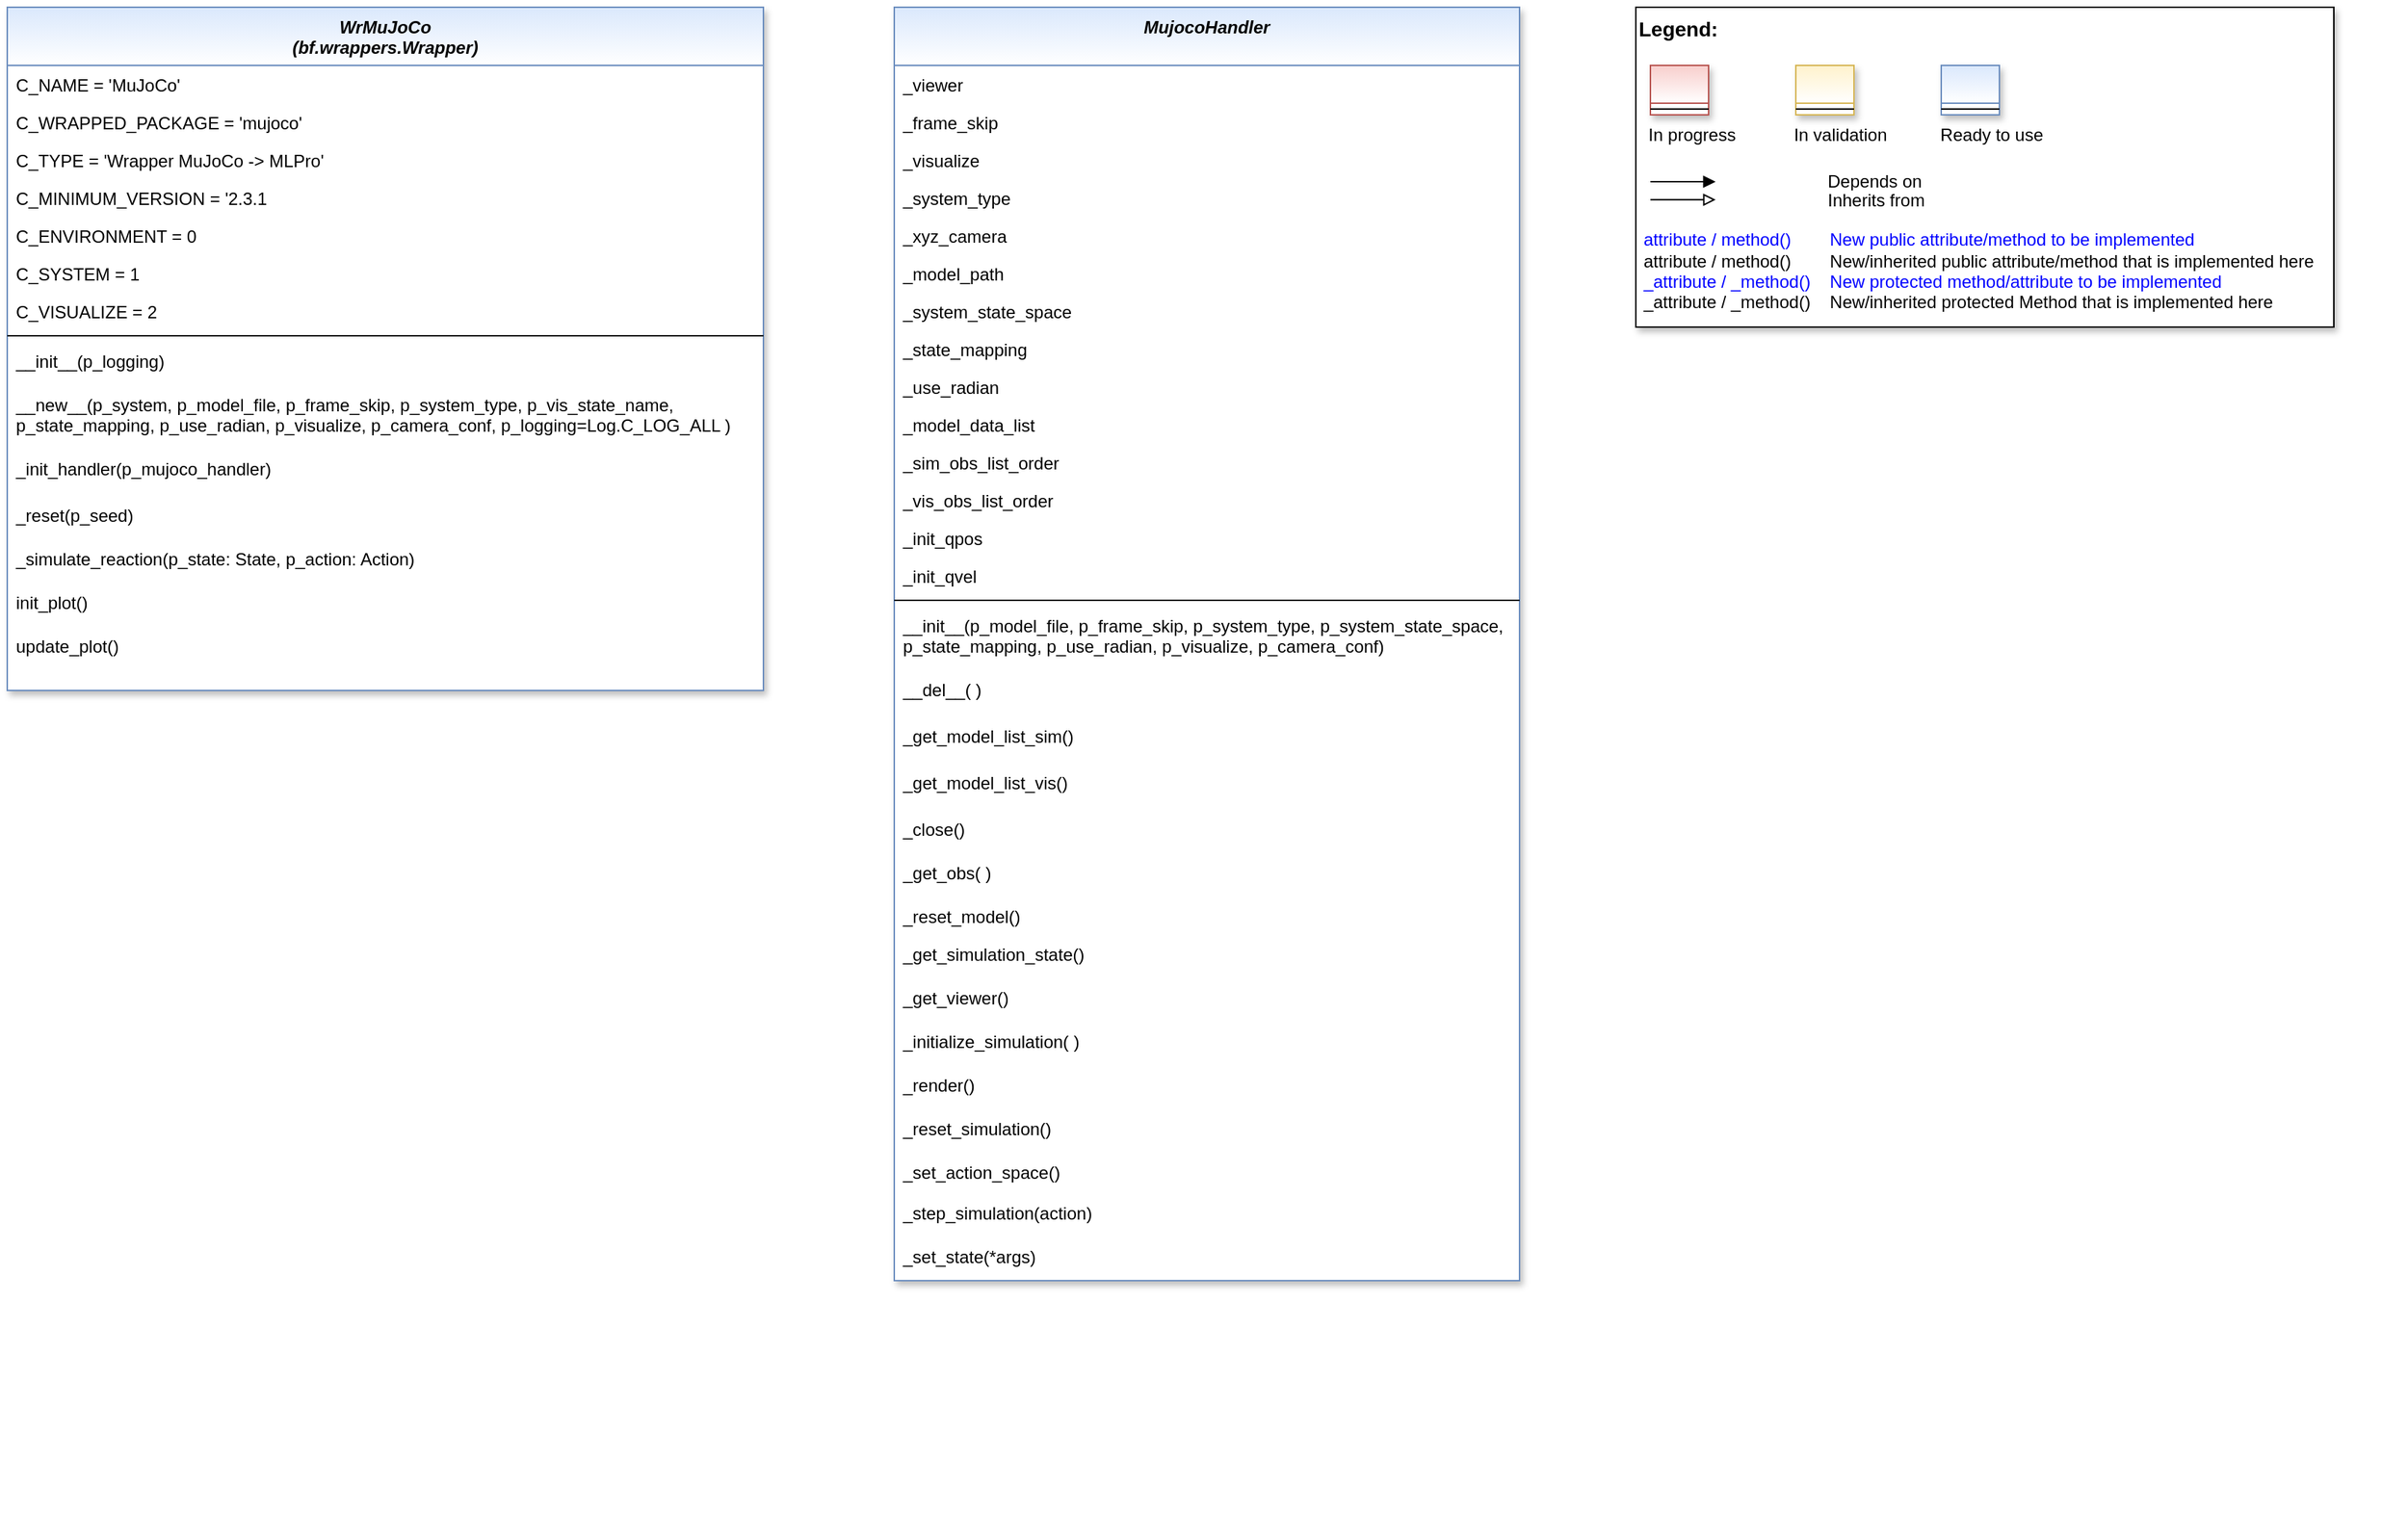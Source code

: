 <mxfile version="20.7.4" type="device"><diagram id="C5RBs43oDa-KdzZeNtuy" name="Page-1"><mxGraphModel dx="1710" dy="1240" grid="1" gridSize="10" guides="1" tooltips="1" connect="1" arrows="1" fold="1" page="1" pageScale="1" pageWidth="2336" pageHeight="1654" math="0" shadow="0"><root><mxCell id="WIyWlLk6GJQsqaUBKTNV-0"/><mxCell id="WIyWlLk6GJQsqaUBKTNV-1" parent="WIyWlLk6GJQsqaUBKTNV-0"/><mxCell id="dl7jBH0QpKdt2L9IKGmV-13" value="WrMuJoCo&#10;(bf.wrappers.Wrapper)" style="swimlane;fontStyle=3;align=center;verticalAlign=top;childLayout=stackLayout;horizontal=1;startSize=40;horizontalStack=0;resizeParent=1;resizeLast=0;collapsible=1;marginBottom=0;rounded=0;shadow=1;strokeWidth=1;fillColor=#dae8fc;strokeColor=#6c8ebf;gradientColor=#ffffff;swimlaneFillColor=#ffffff;" parent="WIyWlLk6GJQsqaUBKTNV-1" vertex="1"><mxGeometry x="370" y="50" width="520" height="470" as="geometry"><mxRectangle x="230" y="140" width="160" height="26" as="alternateBounds"/></mxGeometry></mxCell><mxCell id="dl7jBH0QpKdt2L9IKGmV-24" value="C_NAME = 'MuJoCo'" style="text;align=left;verticalAlign=top;spacingLeft=4;spacingRight=4;overflow=hidden;rotatable=0;points=[[0,0.5],[1,0.5]];portConstraint=eastwest;" parent="dl7jBH0QpKdt2L9IKGmV-13" vertex="1"><mxGeometry y="40" width="520" height="26" as="geometry"/></mxCell><mxCell id="dl7jBH0QpKdt2L9IKGmV-25" value="C_WRAPPED_PACKAGE = 'mujoco'" style="text;align=left;verticalAlign=top;spacingLeft=4;spacingRight=4;overflow=hidden;rotatable=0;points=[[0,0.5],[1,0.5]];portConstraint=eastwest;" parent="dl7jBH0QpKdt2L9IKGmV-13" vertex="1"><mxGeometry y="66" width="520" height="26" as="geometry"/></mxCell><mxCell id="Q9kL15b_nmazm_Xh1AIU-0" value="C_TYPE = 'Wrapper MuJoCo -&gt; MLPro'" style="text;align=left;verticalAlign=top;spacingLeft=4;spacingRight=4;overflow=hidden;rotatable=0;points=[[0,0.5],[1,0.5]];portConstraint=eastwest;" parent="dl7jBH0QpKdt2L9IKGmV-13" vertex="1"><mxGeometry y="92" width="520" height="26" as="geometry"/></mxCell><object label="C_MINIMUM_VERSION = '2.3.1" a="" id="C5m0PMtwERqMIWu5-DIf-0"><mxCell style="text;align=left;verticalAlign=top;spacingLeft=4;spacingRight=4;overflow=hidden;rotatable=0;points=[[0,0.5],[1,0.5]];portConstraint=eastwest;" parent="dl7jBH0QpKdt2L9IKGmV-13" vertex="1"><mxGeometry y="118" width="520" height="26" as="geometry"/></mxCell></object><object label="C_ENVIRONMENT = 0" a="" id="C5m0PMtwERqMIWu5-DIf-3"><mxCell style="text;align=left;verticalAlign=top;spacingLeft=4;spacingRight=4;overflow=hidden;rotatable=0;points=[[0,0.5],[1,0.5]];portConstraint=eastwest;" parent="dl7jBH0QpKdt2L9IKGmV-13" vertex="1"><mxGeometry y="144" width="520" height="26" as="geometry"/></mxCell></object><object label="C_SYSTEM = 1" a="" id="C5m0PMtwERqMIWu5-DIf-5"><mxCell style="text;align=left;verticalAlign=top;spacingLeft=4;spacingRight=4;overflow=hidden;rotatable=0;points=[[0,0.5],[1,0.5]];portConstraint=eastwest;" parent="dl7jBH0QpKdt2L9IKGmV-13" vertex="1"><mxGeometry y="170" width="520" height="26" as="geometry"/></mxCell></object><object label="C_VISUALIZE = 2" a="" id="C5m0PMtwERqMIWu5-DIf-7"><mxCell style="text;align=left;verticalAlign=top;spacingLeft=4;spacingRight=4;overflow=hidden;rotatable=0;points=[[0,0.5],[1,0.5]];portConstraint=eastwest;" parent="dl7jBH0QpKdt2L9IKGmV-13" vertex="1"><mxGeometry y="196" width="520" height="26" as="geometry"/></mxCell></object><mxCell id="dl7jBH0QpKdt2L9IKGmV-20" value="" style="line;html=1;strokeWidth=1;align=left;verticalAlign=middle;spacingTop=-1;spacingLeft=3;spacingRight=3;rotatable=0;labelPosition=right;points=[];portConstraint=eastwest;" parent="dl7jBH0QpKdt2L9IKGmV-13" vertex="1"><mxGeometry y="222" width="520" height="8" as="geometry"/></mxCell><mxCell id="8Bql8sEZpNtFhGfMVDqr-0" value="__init__(p_logging)" style="text;align=left;verticalAlign=top;spacingLeft=4;spacingRight=4;overflow=hidden;rotatable=0;points=[[0,0.5],[1,0.5]];portConstraint=eastwest;" vertex="1" parent="dl7jBH0QpKdt2L9IKGmV-13"><mxGeometry y="230" width="520" height="30" as="geometry"/></mxCell><mxCell id="dl7jBH0QpKdt2L9IKGmV-21" value="__new__(p_system, p_model_file, p_frame_skip, p_system_type, p_vis_state_name,&#10;p_state_mapping, p_use_radian, p_visualize, p_camera_conf, p_logging=Log.C_LOG_ALL )" style="text;align=left;verticalAlign=top;spacingLeft=4;spacingRight=4;overflow=hidden;rotatable=0;points=[[0,0.5],[1,0.5]];portConstraint=eastwest;" parent="dl7jBH0QpKdt2L9IKGmV-13" vertex="1"><mxGeometry y="260" width="520" height="44" as="geometry"/></mxCell><mxCell id="C5m0PMtwERqMIWu5-DIf-11" value="_init_handler(p_mujoco_handler)" style="text;align=left;verticalAlign=top;spacingLeft=4;spacingRight=4;overflow=hidden;rotatable=0;points=[[0,0.5],[1,0.5]];portConstraint=eastwest;" parent="dl7jBH0QpKdt2L9IKGmV-13" vertex="1"><mxGeometry y="304" width="520" height="32" as="geometry"/></mxCell><mxCell id="C5m0PMtwERqMIWu5-DIf-15" value="_reset(p_seed)" style="text;align=left;verticalAlign=top;spacingLeft=4;spacingRight=4;overflow=hidden;rotatable=0;points=[[0,0.5],[1,0.5]];portConstraint=eastwest;" parent="dl7jBH0QpKdt2L9IKGmV-13" vertex="1"><mxGeometry y="336" width="520" height="30" as="geometry"/></mxCell><mxCell id="C5m0PMtwERqMIWu5-DIf-10" value="_simulate_reaction(p_state: State, p_action: Action)" style="text;align=left;verticalAlign=top;spacingLeft=4;spacingRight=4;overflow=hidden;rotatable=0;points=[[0,0.5],[1,0.5]];portConstraint=eastwest;" parent="dl7jBH0QpKdt2L9IKGmV-13" vertex="1"><mxGeometry y="366" width="520" height="30" as="geometry"/></mxCell><mxCell id="C5m0PMtwERqMIWu5-DIf-9" value="init_plot()" style="text;align=left;verticalAlign=top;spacingLeft=4;spacingRight=4;overflow=hidden;rotatable=0;points=[[0,0.5],[1,0.5]];portConstraint=eastwest;" parent="dl7jBH0QpKdt2L9IKGmV-13" vertex="1"><mxGeometry y="396" width="520" height="30" as="geometry"/></mxCell><mxCell id="8Bql8sEZpNtFhGfMVDqr-26" value="update_plot()" style="text;align=left;verticalAlign=top;spacingLeft=4;spacingRight=4;overflow=hidden;rotatable=0;points=[[0,0.5],[1,0.5]];portConstraint=eastwest;" vertex="1" parent="dl7jBH0QpKdt2L9IKGmV-13"><mxGeometry y="426" width="520" height="30" as="geometry"/></mxCell><mxCell id="4z1ZA7iLyQSW-nbc1bQL-4" value="" style="group" parent="WIyWlLk6GJQsqaUBKTNV-1" vertex="1" connectable="0"><mxGeometry x="1490" y="50" width="530" height="1050" as="geometry"/></mxCell><mxCell id="4z1ZA7iLyQSW-nbc1bQL-5" value="&lt;font color=&quot;#000000&quot; size=&quot;1&quot;&gt;&lt;b style=&quot;font-size: 14px&quot;&gt;Legend:&lt;br&gt;&lt;/b&gt;&lt;/font&gt;&lt;br&gt;&lt;br&gt;&lt;br&gt;&lt;font color=&quot;#0000ff&quot; style=&quot;font-size: 6px&quot;&gt;&lt;br&gt;&lt;/font&gt;&lt;span style=&quot;color: rgb(0 , 0 , 0)&quot;&gt;&lt;font style=&quot;font-size: 4px&quot;&gt;&amp;nbsp; &amp;nbsp;&lt;/font&gt;&amp;nbsp;In progress&amp;nbsp; &amp;nbsp; &amp;nbsp; &amp;nbsp; &amp;nbsp; &amp;nbsp; In validation&amp;nbsp; &amp;nbsp; &amp;nbsp; &amp;nbsp; &amp;nbsp; &amp;nbsp;Ready to use&lt;/span&gt;&lt;font color=&quot;#000000&quot;&gt;&amp;nbsp;&lt;br&gt;&lt;/font&gt;&lt;font color=&quot;#0000ff&quot;&gt;&lt;br&gt;&lt;br&gt;&lt;br&gt;&lt;br&gt;&amp;nbsp;attribute / method()&amp;nbsp; &amp;nbsp; &amp;nbsp; &amp;nbsp; New public attribute/method to be implemented&lt;/font&gt;&lt;br&gt;&lt;font color=&quot;#000000&quot;&gt;&amp;nbsp;&lt;/font&gt;&lt;font color=&quot;#000000&quot;&gt;attribute / method()&lt;span&gt;&#9;&lt;/span&gt;&amp;nbsp; &amp;nbsp; &amp;nbsp; &amp;nbsp;New/inherited public attribute/method that is implemented here&lt;br&gt;&lt;/font&gt;&lt;font color=&quot;#0000ff&quot;&gt;&amp;nbsp;_attribute /&amp;nbsp;&lt;/font&gt;&lt;font color=&quot;#0000ff&quot;&gt;_method()&amp;nbsp; &amp;nbsp; New protected method/attribute to be implemented&lt;/font&gt;&lt;br&gt;&lt;font color=&quot;#000000&quot;&gt;&amp;nbsp;_attribute / _method()&amp;nbsp; &amp;nbsp; New/inherited protected Method that is implemented here&lt;br&gt;&lt;/font&gt;&lt;font color=&quot;#000000&quot;&gt;&lt;br&gt;&lt;br&gt;&lt;br&gt;&lt;br&gt;&lt;br&gt;&lt;/font&gt;" style="text;html=1;align=left;verticalAlign=top;whiteSpace=wrap;rounded=0;fontColor=#006600;strokeColor=#000000;shadow=1;fillColor=#ffffff;" parent="4z1ZA7iLyQSW-nbc1bQL-4" vertex="1"><mxGeometry width="480" height="220" as="geometry"/></mxCell><mxCell id="4z1ZA7iLyQSW-nbc1bQL-6" value="Depends on" style="endArrow=block;html=1;labelPosition=right;verticalLabelPosition=middle;align=left;verticalAlign=middle;endFill=1;fontSize=12;" parent="4z1ZA7iLyQSW-nbc1bQL-4" edge="1"><mxGeometry x="-1590" y="-2180" width="50" height="50" as="geometry"><mxPoint x="10.0" y="120.003" as="sourcePoint"/><mxPoint x="54.848" y="120.003" as="targetPoint"/><mxPoint x="98" as="offset"/><Array as="points"><mxPoint x="30" y="120"/></Array></mxGeometry></mxCell><mxCell id="4z1ZA7iLyQSW-nbc1bQL-7" value="Inherits from" style="endArrow=block;html=1;labelPosition=right;verticalLabelPosition=middle;align=left;verticalAlign=middle;endFill=0;fontSize=12;" parent="4z1ZA7iLyQSW-nbc1bQL-4" edge="1"><mxGeometry x="-1590" y="-2180" width="50" height="50" as="geometry"><mxPoint x="10.0" y="132.385" as="sourcePoint"/><mxPoint x="54.848" y="132.385" as="targetPoint"/><mxPoint x="98" y="1" as="offset"/></mxGeometry></mxCell><mxCell id="4z1ZA7iLyQSW-nbc1bQL-8" value="" style="swimlane;fontStyle=3;align=center;verticalAlign=top;childLayout=stackLayout;horizontal=1;startSize=26;horizontalStack=0;resizeParent=1;resizeLast=0;collapsible=1;marginBottom=0;rounded=0;shadow=1;strokeWidth=1;fillColor=#f8cecc;strokeColor=#b85450;gradientColor=#ffffff;swimlaneFillColor=#ffffff;" parent="4z1ZA7iLyQSW-nbc1bQL-4" vertex="1"><mxGeometry x="10" y="40" width="40" height="34" as="geometry"><mxRectangle x="230" y="140" width="160" height="26" as="alternateBounds"/></mxGeometry></mxCell><mxCell id="4z1ZA7iLyQSW-nbc1bQL-9" value="" style="line;html=1;strokeWidth=1;align=left;verticalAlign=middle;spacingTop=-1;spacingLeft=3;spacingRight=3;rotatable=0;labelPosition=right;points=[];portConstraint=eastwest;" parent="4z1ZA7iLyQSW-nbc1bQL-8" vertex="1"><mxGeometry y="26" width="40" height="8" as="geometry"/></mxCell><mxCell id="4z1ZA7iLyQSW-nbc1bQL-10" value="" style="swimlane;fontStyle=3;align=center;verticalAlign=top;childLayout=stackLayout;horizontal=1;startSize=26;horizontalStack=0;resizeParent=1;resizeLast=0;collapsible=1;marginBottom=0;rounded=0;shadow=1;strokeWidth=1;fillColor=#fff2cc;strokeColor=#d6b656;gradientColor=#ffffff;swimlaneFillColor=#ffffff;" parent="4z1ZA7iLyQSW-nbc1bQL-4" vertex="1"><mxGeometry x="110" y="40" width="40" height="34" as="geometry"><mxRectangle x="230" y="140" width="160" height="26" as="alternateBounds"/></mxGeometry></mxCell><mxCell id="4z1ZA7iLyQSW-nbc1bQL-11" value="" style="line;html=1;strokeWidth=1;align=left;verticalAlign=middle;spacingTop=-1;spacingLeft=3;spacingRight=3;rotatable=0;labelPosition=right;points=[];portConstraint=eastwest;" parent="4z1ZA7iLyQSW-nbc1bQL-10" vertex="1"><mxGeometry y="26" width="40" height="8" as="geometry"/></mxCell><mxCell id="4z1ZA7iLyQSW-nbc1bQL-12" value="" style="swimlane;fontStyle=3;align=center;verticalAlign=top;childLayout=stackLayout;horizontal=1;startSize=26;horizontalStack=0;resizeParent=1;resizeLast=0;collapsible=1;marginBottom=0;rounded=0;shadow=1;strokeWidth=1;fillColor=#dae8fc;strokeColor=#6c8ebf;gradientColor=#ffffff;swimlaneFillColor=#ffffff;" parent="4z1ZA7iLyQSW-nbc1bQL-4" vertex="1"><mxGeometry x="210" y="40" width="40" height="34" as="geometry"><mxRectangle x="230" y="140" width="160" height="26" as="alternateBounds"/></mxGeometry></mxCell><mxCell id="4z1ZA7iLyQSW-nbc1bQL-13" value="" style="line;html=1;strokeWidth=1;align=left;verticalAlign=middle;spacingTop=-1;spacingLeft=3;spacingRight=3;rotatable=0;labelPosition=right;points=[];portConstraint=eastwest;" parent="4z1ZA7iLyQSW-nbc1bQL-12" vertex="1"><mxGeometry y="26" width="40" height="8" as="geometry"/></mxCell><mxCell id="8Bql8sEZpNtFhGfMVDqr-1" value="MujocoHandler" style="swimlane;fontStyle=3;align=center;verticalAlign=top;childLayout=stackLayout;horizontal=1;startSize=40;horizontalStack=0;resizeParent=1;resizeLast=0;collapsible=1;marginBottom=0;rounded=0;shadow=1;strokeWidth=1;fillColor=#dae8fc;strokeColor=#6c8ebf;gradientColor=#ffffff;swimlaneFillColor=#ffffff;" vertex="1" parent="WIyWlLk6GJQsqaUBKTNV-1"><mxGeometry x="980" y="50" width="430" height="876" as="geometry"><mxRectangle x="230" y="140" width="160" height="26" as="alternateBounds"/></mxGeometry></mxCell><mxCell id="8Bql8sEZpNtFhGfMVDqr-2" value="_viewer" style="text;align=left;verticalAlign=top;spacingLeft=4;spacingRight=4;overflow=hidden;rotatable=0;points=[[0,0.5],[1,0.5]];portConstraint=eastwest;" vertex="1" parent="8Bql8sEZpNtFhGfMVDqr-1"><mxGeometry y="40" width="430" height="26" as="geometry"/></mxCell><mxCell id="8Bql8sEZpNtFhGfMVDqr-30" value="_frame_skip" style="text;align=left;verticalAlign=top;spacingLeft=4;spacingRight=4;overflow=hidden;rotatable=0;points=[[0,0.5],[1,0.5]];portConstraint=eastwest;" vertex="1" parent="8Bql8sEZpNtFhGfMVDqr-1"><mxGeometry y="66" width="430" height="26" as="geometry"/></mxCell><mxCell id="8Bql8sEZpNtFhGfMVDqr-31" value="_visualize" style="text;align=left;verticalAlign=top;spacingLeft=4;spacingRight=4;overflow=hidden;rotatable=0;points=[[0,0.5],[1,0.5]];portConstraint=eastwest;" vertex="1" parent="8Bql8sEZpNtFhGfMVDqr-1"><mxGeometry y="92" width="430" height="26" as="geometry"/></mxCell><mxCell id="8Bql8sEZpNtFhGfMVDqr-32" value="_system_type" style="text;align=left;verticalAlign=top;spacingLeft=4;spacingRight=4;overflow=hidden;rotatable=0;points=[[0,0.5],[1,0.5]];portConstraint=eastwest;" vertex="1" parent="8Bql8sEZpNtFhGfMVDqr-1"><mxGeometry y="118" width="430" height="26" as="geometry"/></mxCell><mxCell id="8Bql8sEZpNtFhGfMVDqr-36" value="_xyz_camera" style="text;align=left;verticalAlign=top;spacingLeft=4;spacingRight=4;overflow=hidden;rotatable=0;points=[[0,0.5],[1,0.5]];portConstraint=eastwest;" vertex="1" parent="8Bql8sEZpNtFhGfMVDqr-1"><mxGeometry y="144" width="430" height="26" as="geometry"/></mxCell><mxCell id="8Bql8sEZpNtFhGfMVDqr-35" value="_model_path" style="text;align=left;verticalAlign=top;spacingLeft=4;spacingRight=4;overflow=hidden;rotatable=0;points=[[0,0.5],[1,0.5]];portConstraint=eastwest;" vertex="1" parent="8Bql8sEZpNtFhGfMVDqr-1"><mxGeometry y="170" width="430" height="26" as="geometry"/></mxCell><mxCell id="8Bql8sEZpNtFhGfMVDqr-34" value="_system_state_space" style="text;align=left;verticalAlign=top;spacingLeft=4;spacingRight=4;overflow=hidden;rotatable=0;points=[[0,0.5],[1,0.5]];portConstraint=eastwest;" vertex="1" parent="8Bql8sEZpNtFhGfMVDqr-1"><mxGeometry y="196" width="430" height="26" as="geometry"/></mxCell><mxCell id="8Bql8sEZpNtFhGfMVDqr-33" value="_state_mapping" style="text;align=left;verticalAlign=top;spacingLeft=4;spacingRight=4;overflow=hidden;rotatable=0;points=[[0,0.5],[1,0.5]];portConstraint=eastwest;" vertex="1" parent="8Bql8sEZpNtFhGfMVDqr-1"><mxGeometry y="222" width="430" height="26" as="geometry"/></mxCell><mxCell id="8Bql8sEZpNtFhGfMVDqr-42" value="_use_radian" style="text;align=left;verticalAlign=top;spacingLeft=4;spacingRight=4;overflow=hidden;rotatable=0;points=[[0,0.5],[1,0.5]];portConstraint=eastwest;" vertex="1" parent="8Bql8sEZpNtFhGfMVDqr-1"><mxGeometry y="248" width="430" height="26" as="geometry"/></mxCell><mxCell id="8Bql8sEZpNtFhGfMVDqr-41" value="_model_data_list" style="text;align=left;verticalAlign=top;spacingLeft=4;spacingRight=4;overflow=hidden;rotatable=0;points=[[0,0.5],[1,0.5]];portConstraint=eastwest;" vertex="1" parent="8Bql8sEZpNtFhGfMVDqr-1"><mxGeometry y="274" width="430" height="26" as="geometry"/></mxCell><mxCell id="8Bql8sEZpNtFhGfMVDqr-40" value="_sim_obs_list_order" style="text;align=left;verticalAlign=top;spacingLeft=4;spacingRight=4;overflow=hidden;rotatable=0;points=[[0,0.5],[1,0.5]];portConstraint=eastwest;" vertex="1" parent="8Bql8sEZpNtFhGfMVDqr-1"><mxGeometry y="300" width="430" height="26" as="geometry"/></mxCell><mxCell id="8Bql8sEZpNtFhGfMVDqr-39" value="_vis_obs_list_order" style="text;align=left;verticalAlign=top;spacingLeft=4;spacingRight=4;overflow=hidden;rotatable=0;points=[[0,0.5],[1,0.5]];portConstraint=eastwest;" vertex="1" parent="8Bql8sEZpNtFhGfMVDqr-1"><mxGeometry y="326" width="430" height="26" as="geometry"/></mxCell><mxCell id="8Bql8sEZpNtFhGfMVDqr-38" value="_init_qpos" style="text;align=left;verticalAlign=top;spacingLeft=4;spacingRight=4;overflow=hidden;rotatable=0;points=[[0,0.5],[1,0.5]];portConstraint=eastwest;" vertex="1" parent="8Bql8sEZpNtFhGfMVDqr-1"><mxGeometry y="352" width="430" height="26" as="geometry"/></mxCell><mxCell id="8Bql8sEZpNtFhGfMVDqr-37" value="_init_qvel" style="text;align=left;verticalAlign=top;spacingLeft=4;spacingRight=4;overflow=hidden;rotatable=0;points=[[0,0.5],[1,0.5]];portConstraint=eastwest;" vertex="1" parent="8Bql8sEZpNtFhGfMVDqr-1"><mxGeometry y="378" width="430" height="26" as="geometry"/></mxCell><mxCell id="8Bql8sEZpNtFhGfMVDqr-9" value="" style="line;html=1;strokeWidth=1;align=left;verticalAlign=middle;spacingTop=-1;spacingLeft=3;spacingRight=3;rotatable=0;labelPosition=right;points=[];portConstraint=eastwest;" vertex="1" parent="8Bql8sEZpNtFhGfMVDqr-1"><mxGeometry y="404" width="430" height="8" as="geometry"/></mxCell><mxCell id="8Bql8sEZpNtFhGfMVDqr-27" value="__init__(p_model_file, p_frame_skip, p_system_type, p_system_state_space,&#10;p_state_mapping, p_use_radian, p_visualize, p_camera_conf)" style="text;align=left;verticalAlign=top;spacingLeft=4;spacingRight=4;overflow=hidden;rotatable=0;points=[[0,0.5],[1,0.5]];portConstraint=eastwest;" vertex="1" parent="8Bql8sEZpNtFhGfMVDqr-1"><mxGeometry y="412" width="430" height="44" as="geometry"/></mxCell><mxCell id="8Bql8sEZpNtFhGfMVDqr-12" value="__del__( )" style="text;align=left;verticalAlign=top;spacingLeft=4;spacingRight=4;overflow=hidden;rotatable=0;points=[[0,0.5],[1,0.5]];portConstraint=eastwest;" vertex="1" parent="8Bql8sEZpNtFhGfMVDqr-1"><mxGeometry y="456" width="430" height="32" as="geometry"/></mxCell><mxCell id="8Bql8sEZpNtFhGfMVDqr-28" value="_get_model_list_sim()" style="text;align=left;verticalAlign=top;spacingLeft=4;spacingRight=4;overflow=hidden;rotatable=0;points=[[0,0.5],[1,0.5]];portConstraint=eastwest;" vertex="1" parent="8Bql8sEZpNtFhGfMVDqr-1"><mxGeometry y="488" width="430" height="32" as="geometry"/></mxCell><mxCell id="8Bql8sEZpNtFhGfMVDqr-29" value="_get_model_list_vis()" style="text;align=left;verticalAlign=top;spacingLeft=4;spacingRight=4;overflow=hidden;rotatable=0;points=[[0,0.5],[1,0.5]];portConstraint=eastwest;" vertex="1" parent="8Bql8sEZpNtFhGfMVDqr-1"><mxGeometry y="520" width="430" height="32" as="geometry"/></mxCell><mxCell id="8Bql8sEZpNtFhGfMVDqr-13" value="_close()" style="text;align=left;verticalAlign=top;spacingLeft=4;spacingRight=4;overflow=hidden;rotatable=0;points=[[0,0.5],[1,0.5]];portConstraint=eastwest;" vertex="1" parent="8Bql8sEZpNtFhGfMVDqr-1"><mxGeometry y="552" width="430" height="30" as="geometry"/></mxCell><mxCell id="8Bql8sEZpNtFhGfMVDqr-14" value="_get_obs( )" style="text;align=left;verticalAlign=top;spacingLeft=4;spacingRight=4;overflow=hidden;rotatable=0;points=[[0,0.5],[1,0.5]];portConstraint=eastwest;fontColor=#000000;" vertex="1" parent="8Bql8sEZpNtFhGfMVDqr-1"><mxGeometry y="582" width="430" height="30" as="geometry"/></mxCell><mxCell id="8Bql8sEZpNtFhGfMVDqr-15" value="_reset_model()" style="text;align=left;verticalAlign=top;spacingLeft=4;spacingRight=4;overflow=hidden;rotatable=0;points=[[0,0.5],[1,0.5]];portConstraint=eastwest;fontColor=#000000;" vertex="1" parent="8Bql8sEZpNtFhGfMVDqr-1"><mxGeometry y="612" width="430" height="26" as="geometry"/></mxCell><mxCell id="8Bql8sEZpNtFhGfMVDqr-16" value="_get_simulation_state()" style="text;align=left;verticalAlign=top;spacingLeft=4;spacingRight=4;overflow=hidden;rotatable=0;points=[[0,0.5],[1,0.5]];portConstraint=eastwest;" vertex="1" parent="8Bql8sEZpNtFhGfMVDqr-1"><mxGeometry y="638" width="430" height="30" as="geometry"/></mxCell><mxCell id="8Bql8sEZpNtFhGfMVDqr-17" value="_get_viewer()" style="text;align=left;verticalAlign=top;spacingLeft=4;spacingRight=4;overflow=hidden;rotatable=0;points=[[0,0.5],[1,0.5]];portConstraint=eastwest;" vertex="1" parent="8Bql8sEZpNtFhGfMVDqr-1"><mxGeometry y="668" width="430" height="30" as="geometry"/></mxCell><mxCell id="8Bql8sEZpNtFhGfMVDqr-18" value="_initialize_simulation( )" style="text;align=left;verticalAlign=top;spacingLeft=4;spacingRight=4;overflow=hidden;rotatable=0;points=[[0,0.5],[1,0.5]];portConstraint=eastwest;" vertex="1" parent="8Bql8sEZpNtFhGfMVDqr-1"><mxGeometry y="698" width="430" height="30" as="geometry"/></mxCell><mxCell id="8Bql8sEZpNtFhGfMVDqr-19" value="_render()" style="text;align=left;verticalAlign=top;spacingLeft=4;spacingRight=4;overflow=hidden;rotatable=0;points=[[0,0.5],[1,0.5]];portConstraint=eastwest;" vertex="1" parent="8Bql8sEZpNtFhGfMVDqr-1"><mxGeometry y="728" width="430" height="30" as="geometry"/></mxCell><mxCell id="8Bql8sEZpNtFhGfMVDqr-21" value="_reset_simulation()" style="text;align=left;verticalAlign=top;spacingLeft=4;spacingRight=4;overflow=hidden;rotatable=0;points=[[0,0.5],[1,0.5]];portConstraint=eastwest;" vertex="1" parent="8Bql8sEZpNtFhGfMVDqr-1"><mxGeometry y="758" width="430" height="30" as="geometry"/></mxCell><mxCell id="8Bql8sEZpNtFhGfMVDqr-22" value="_set_action_space()" style="text;align=left;verticalAlign=top;spacingLeft=4;spacingRight=4;overflow=hidden;rotatable=0;points=[[0,0.5],[1,0.5]];portConstraint=eastwest;" vertex="1" parent="8Bql8sEZpNtFhGfMVDqr-1"><mxGeometry y="788" width="430" height="28" as="geometry"/></mxCell><mxCell id="8Bql8sEZpNtFhGfMVDqr-24" value="_step_simulation(action)" style="text;align=left;verticalAlign=top;spacingLeft=4;spacingRight=4;overflow=hidden;rotatable=0;points=[[0,0.5],[1,0.5]];portConstraint=eastwest;" vertex="1" parent="8Bql8sEZpNtFhGfMVDqr-1"><mxGeometry y="816" width="430" height="30" as="geometry"/></mxCell><mxCell id="8Bql8sEZpNtFhGfMVDqr-25" value="_set_state(*args)" style="text;align=left;verticalAlign=top;spacingLeft=4;spacingRight=4;overflow=hidden;rotatable=0;points=[[0,0.5],[1,0.5]];portConstraint=eastwest;" vertex="1" parent="8Bql8sEZpNtFhGfMVDqr-1"><mxGeometry y="846" width="430" height="30" as="geometry"/></mxCell></root></mxGraphModel></diagram></mxfile>